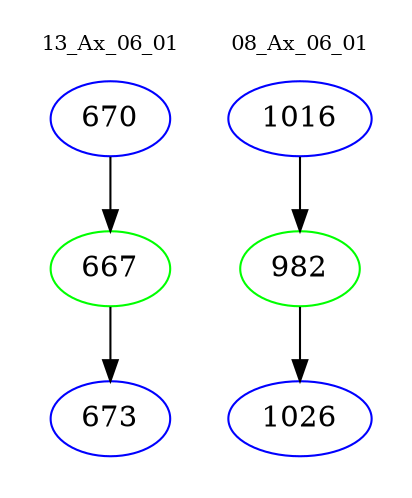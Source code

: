 digraph{
subgraph cluster_0 {
color = white
label = "13_Ax_06_01";
fontsize=10;
T0_670 [label="670", color="blue"]
T0_670 -> T0_667 [color="black"]
T0_667 [label="667", color="green"]
T0_667 -> T0_673 [color="black"]
T0_673 [label="673", color="blue"]
}
subgraph cluster_1 {
color = white
label = "08_Ax_06_01";
fontsize=10;
T1_1016 [label="1016", color="blue"]
T1_1016 -> T1_982 [color="black"]
T1_982 [label="982", color="green"]
T1_982 -> T1_1026 [color="black"]
T1_1026 [label="1026", color="blue"]
}
}
